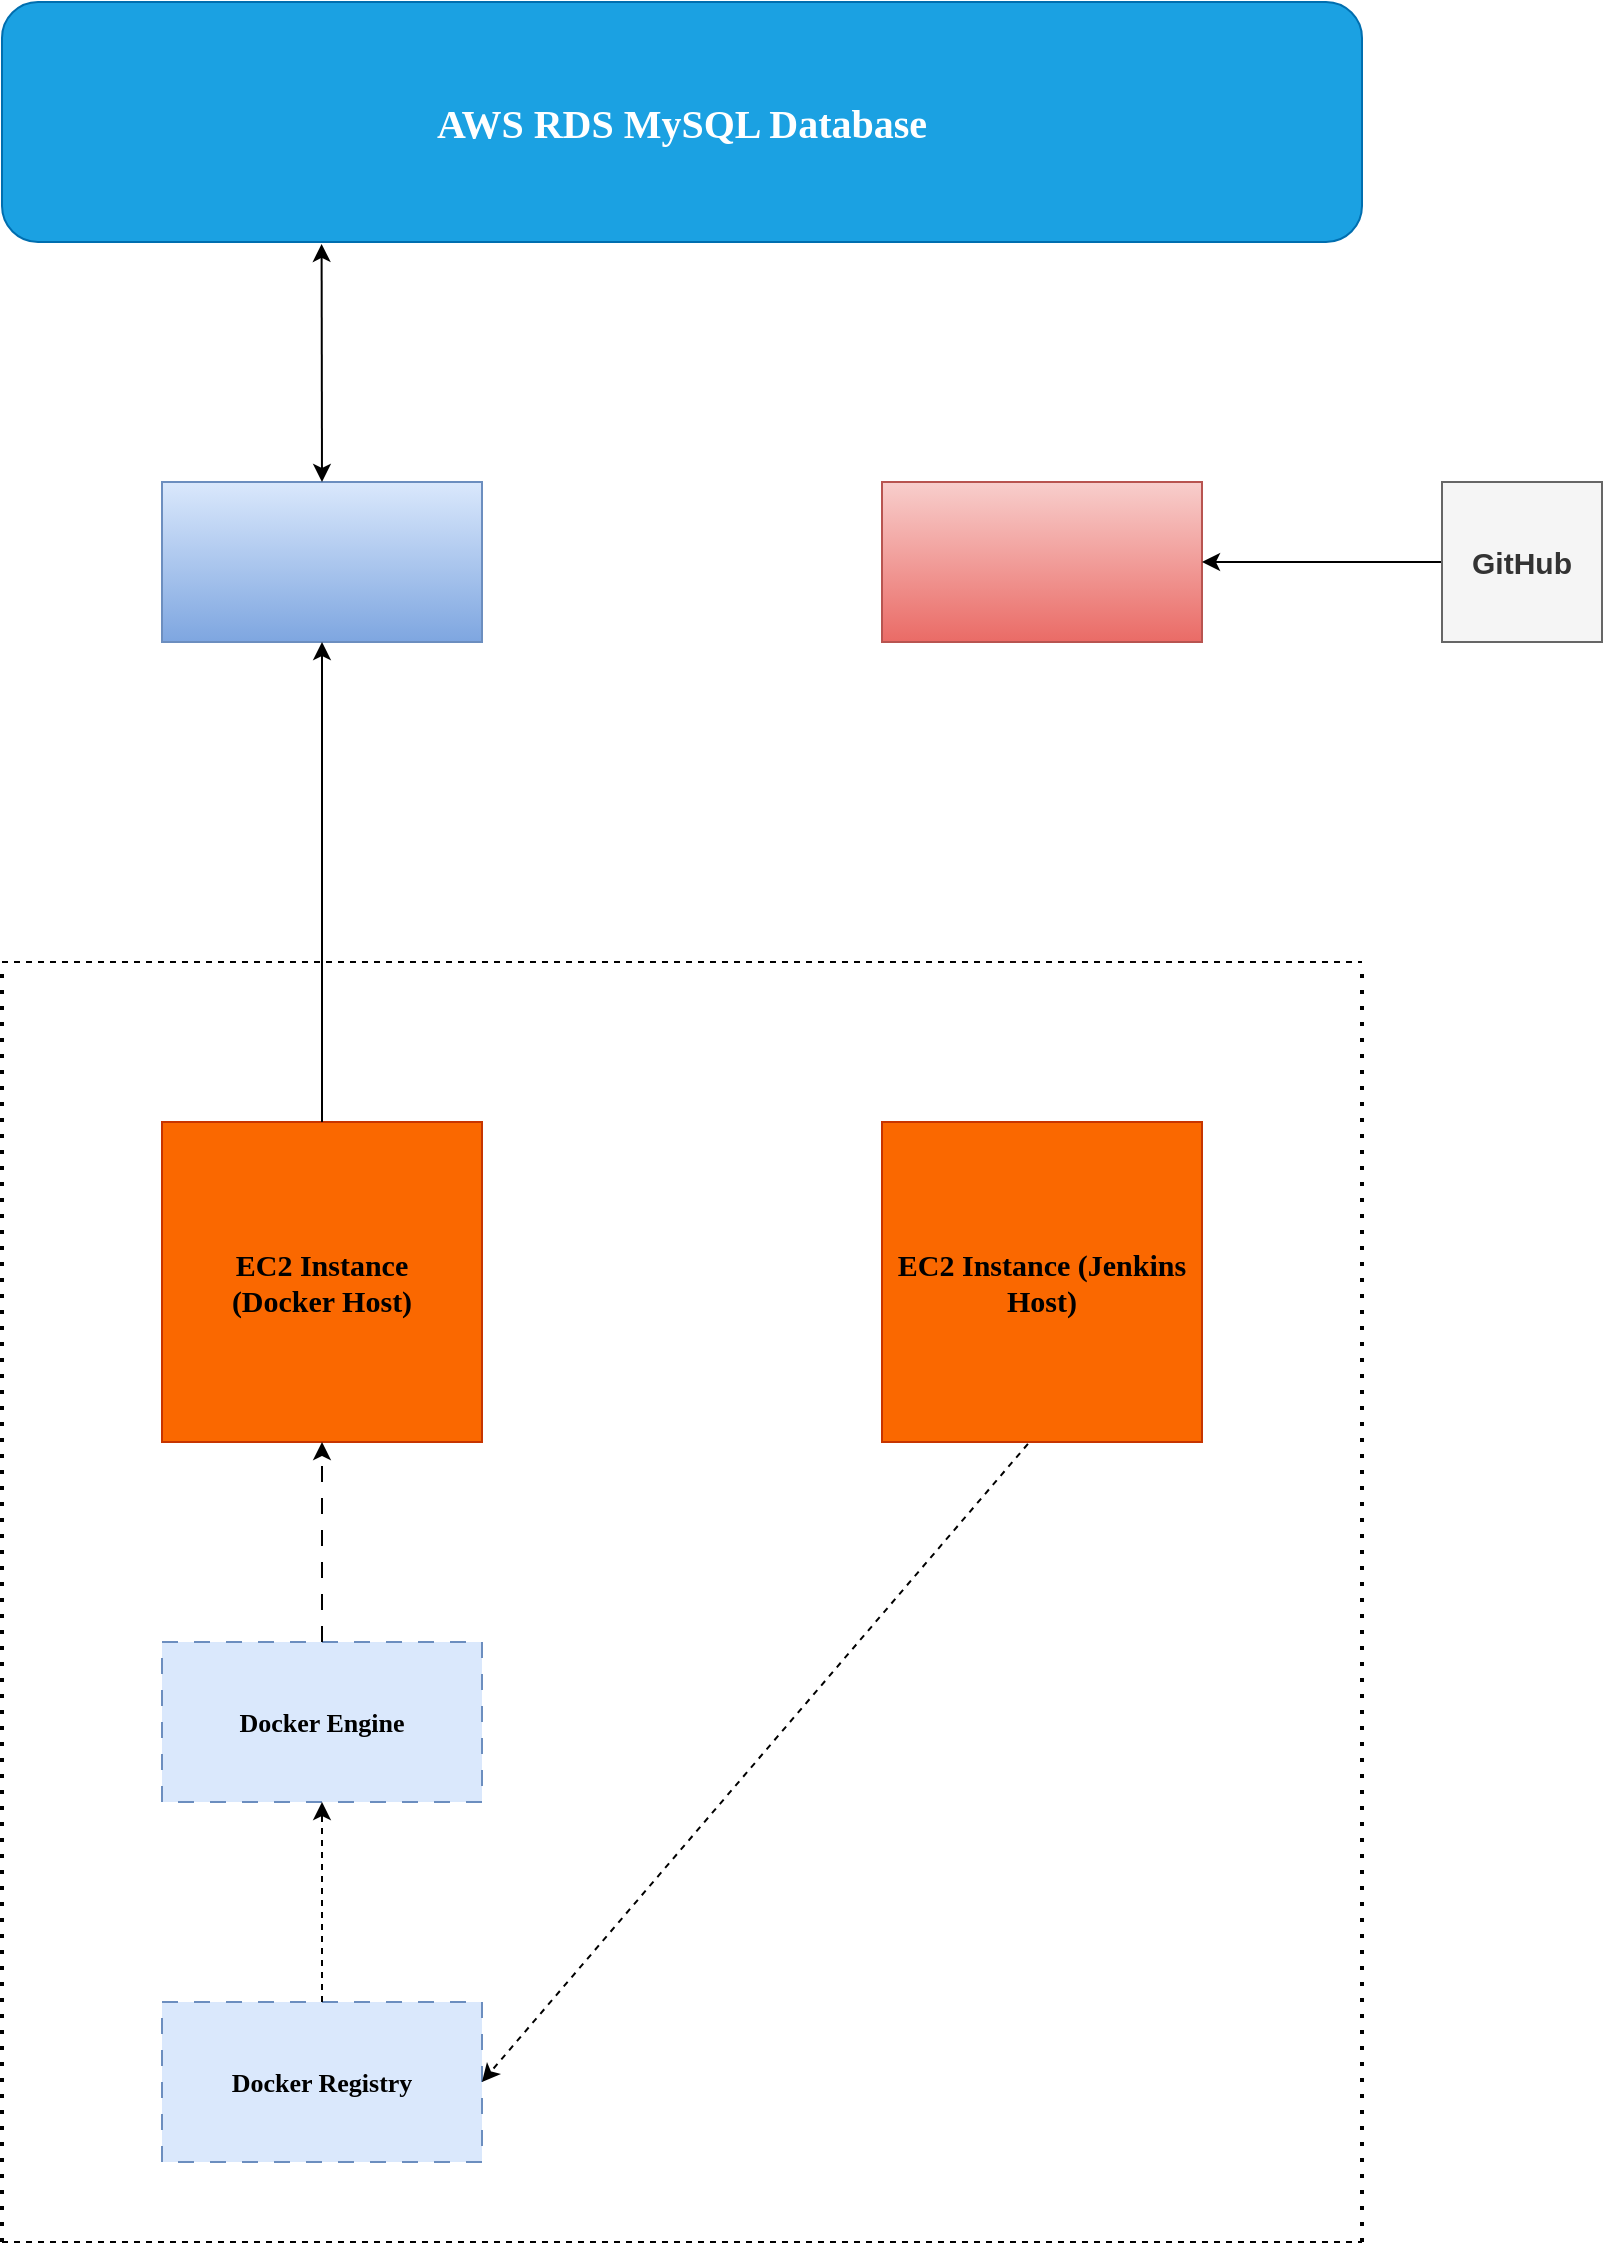 <mxfile version="21.6.1" type="github">
  <diagram name="Page-1" id="TKUgEypeXZtVD_vTuLhf">
    <mxGraphModel dx="880" dy="476" grid="1" gridSize="10" guides="1" tooltips="1" connect="1" arrows="1" fold="1" page="1" pageScale="1" pageWidth="850" pageHeight="1100" math="0" shadow="0">
      <root>
        <mxCell id="0" />
        <mxCell id="1" parent="0" />
        <mxCell id="yRp9nRc9tj9H9VYQN4a1-1" value="&lt;font style=&quot;font-size: 20px;&quot;&gt;AWS RDS MySQL Database&lt;/font&gt;" style="rounded=1;whiteSpace=wrap;html=1;fillColor=#1ba1e2;fontColor=#ffffff;strokeColor=#006EAF;fontFamily=Verdana;fontSize=20;fontStyle=1" vertex="1" parent="1">
          <mxGeometry x="80" y="40" width="680" height="120" as="geometry" />
        </mxCell>
        <mxCell id="yRp9nRc9tj9H9VYQN4a1-2" value="" style="rounded=0;whiteSpace=wrap;html=1;fillColor=#dae8fc;gradientColor=#7ea6e0;strokeColor=#6c8ebf;" vertex="1" parent="1">
          <mxGeometry x="160" y="280" width="160" height="80" as="geometry" />
        </mxCell>
        <mxCell id="yRp9nRc9tj9H9VYQN4a1-4" value="" style="rounded=0;whiteSpace=wrap;html=1;fillColor=#f8cecc;gradientColor=#ea6b66;strokeColor=#b85450;" vertex="1" parent="1">
          <mxGeometry x="520" y="280" width="160" height="80" as="geometry" />
        </mxCell>
        <mxCell id="yRp9nRc9tj9H9VYQN4a1-5" value="" style="endArrow=none;dashed=1;html=1;dashPattern=1 3;strokeWidth=2;rounded=0;" edge="1" parent="1">
          <mxGeometry width="50" height="50" relative="1" as="geometry">
            <mxPoint x="80" y="1160" as="sourcePoint" />
            <mxPoint x="80" y="520" as="targetPoint" />
            <Array as="points">
              <mxPoint x="80" y="660" />
            </Array>
          </mxGeometry>
        </mxCell>
        <mxCell id="yRp9nRc9tj9H9VYQN4a1-6" value="" style="endArrow=none;dashed=1;html=1;dashPattern=1 3;strokeWidth=2;rounded=0;" edge="1" parent="1">
          <mxGeometry width="50" height="50" relative="1" as="geometry">
            <mxPoint x="760" y="1160" as="sourcePoint" />
            <mxPoint x="760" y="520" as="targetPoint" />
            <Array as="points">
              <mxPoint x="760" y="660" />
            </Array>
          </mxGeometry>
        </mxCell>
        <mxCell id="yRp9nRc9tj9H9VYQN4a1-7" value="" style="endArrow=none;dashed=1;html=1;rounded=0;" edge="1" parent="1">
          <mxGeometry width="50" height="50" relative="1" as="geometry">
            <mxPoint x="80" y="520" as="sourcePoint" />
            <mxPoint x="760" y="520" as="targetPoint" />
          </mxGeometry>
        </mxCell>
        <mxCell id="yRp9nRc9tj9H9VYQN4a1-8" value="" style="endArrow=none;dashed=1;html=1;rounded=0;" edge="1" parent="1">
          <mxGeometry width="50" height="50" relative="1" as="geometry">
            <mxPoint x="80" y="1160" as="sourcePoint" />
            <mxPoint x="760" y="1160" as="targetPoint" />
          </mxGeometry>
        </mxCell>
        <mxCell id="yRp9nRc9tj9H9VYQN4a1-9" value="&lt;font face=&quot;Verdana&quot; style=&quot;font-size: 15px;&quot;&gt;&lt;b&gt;EC2 Instance &lt;br&gt;(Docker Host)&lt;/b&gt;&lt;/font&gt;" style="whiteSpace=wrap;html=1;aspect=fixed;fillColor=#fa6800;fontColor=#000000;strokeColor=#C73500;align=center;" vertex="1" parent="1">
          <mxGeometry x="160" y="600" width="160" height="160" as="geometry" />
        </mxCell>
        <mxCell id="yRp9nRc9tj9H9VYQN4a1-10" value="&lt;b&gt;&lt;font face=&quot;Verdana&quot; style=&quot;font-size: 15px;&quot;&gt;EC2 Instance (Jenkins Host)&lt;/font&gt;&lt;/b&gt;" style="whiteSpace=wrap;html=1;aspect=fixed;fillColor=#fa6800;fontColor=#000000;strokeColor=#C73500;align=center;" vertex="1" parent="1">
          <mxGeometry x="520" y="600" width="160" height="160" as="geometry" />
        </mxCell>
        <mxCell id="yRp9nRc9tj9H9VYQN4a1-11" value="&lt;b&gt;&lt;font style=&quot;font-size: 13px;&quot; face=&quot;Verdana&quot;&gt;Docker Engine&lt;/font&gt;&lt;/b&gt;" style="rounded=0;whiteSpace=wrap;html=1;dashed=1;dashPattern=8 8;fillColor=#dae8fc;strokeColor=#6c8ebf;align=center;" vertex="1" parent="1">
          <mxGeometry x="160" y="860" width="160" height="80" as="geometry" />
        </mxCell>
        <mxCell id="yRp9nRc9tj9H9VYQN4a1-12" value="&lt;font size=&quot;1&quot; face=&quot;Verdana&quot;&gt;&lt;b style=&quot;font-size: 13px;&quot;&gt;Docker Registry&lt;/b&gt;&lt;/font&gt;" style="rounded=0;whiteSpace=wrap;html=1;dashed=1;dashPattern=8 8;fillColor=#dae8fc;strokeColor=#6c8ebf;" vertex="1" parent="1">
          <mxGeometry x="160" y="1040" width="160" height="80" as="geometry" />
        </mxCell>
        <mxCell id="yRp9nRc9tj9H9VYQN4a1-16" value="" style="endArrow=classic;startArrow=classic;html=1;rounded=0;exitX=0.5;exitY=0;exitDx=0;exitDy=0;entryX=0.235;entryY=1.008;entryDx=0;entryDy=0;entryPerimeter=0;" edge="1" parent="1" source="yRp9nRc9tj9H9VYQN4a1-2" target="yRp9nRc9tj9H9VYQN4a1-1">
          <mxGeometry width="50" height="50" relative="1" as="geometry">
            <mxPoint x="400" y="290" as="sourcePoint" />
            <mxPoint x="450" y="240" as="targetPoint" />
          </mxGeometry>
        </mxCell>
        <mxCell id="yRp9nRc9tj9H9VYQN4a1-22" value="" style="endArrow=classic;html=1;rounded=0;dashed=1;exitX=0.5;exitY=0;exitDx=0;exitDy=0;entryX=0.5;entryY=1;entryDx=0;entryDy=0;" edge="1" parent="1" source="yRp9nRc9tj9H9VYQN4a1-12" target="yRp9nRc9tj9H9VYQN4a1-11">
          <mxGeometry width="50" height="50" relative="1" as="geometry">
            <mxPoint x="400" y="890" as="sourcePoint" />
            <mxPoint x="280" y="1000" as="targetPoint" />
          </mxGeometry>
        </mxCell>
        <mxCell id="yRp9nRc9tj9H9VYQN4a1-23" value="" style="endArrow=classic;html=1;rounded=0;dashed=1;exitX=0.456;exitY=1.006;exitDx=0;exitDy=0;exitPerimeter=0;" edge="1" parent="1" source="yRp9nRc9tj9H9VYQN4a1-10">
          <mxGeometry width="50" height="50" relative="1" as="geometry">
            <mxPoint x="400" y="990" as="sourcePoint" />
            <mxPoint x="320" y="1080" as="targetPoint" />
          </mxGeometry>
        </mxCell>
        <mxCell id="yRp9nRc9tj9H9VYQN4a1-25" style="edgeStyle=orthogonalEdgeStyle;rounded=0;orthogonalLoop=1;jettySize=auto;html=1;entryX=1;entryY=0.5;entryDx=0;entryDy=0;" edge="1" parent="1" source="yRp9nRc9tj9H9VYQN4a1-24" target="yRp9nRc9tj9H9VYQN4a1-4">
          <mxGeometry relative="1" as="geometry" />
        </mxCell>
        <mxCell id="yRp9nRc9tj9H9VYQN4a1-24" value="&lt;font style=&quot;font-size: 15px;&quot;&gt;&lt;b&gt;GitHub&lt;/b&gt;&lt;/font&gt;" style="whiteSpace=wrap;html=1;aspect=fixed;fillColor=#f5f5f5;fontColor=#333333;strokeColor=#666666;align=center;" vertex="1" parent="1">
          <mxGeometry x="800" y="280" width="80" height="80" as="geometry" />
        </mxCell>
        <mxCell id="yRp9nRc9tj9H9VYQN4a1-26" value="" style="endArrow=classic;html=1;rounded=0;exitX=0.5;exitY=0;exitDx=0;exitDy=0;entryX=0.5;entryY=1;entryDx=0;entryDy=0;dashed=1;dashPattern=8 8;" edge="1" parent="1" source="yRp9nRc9tj9H9VYQN4a1-11" target="yRp9nRc9tj9H9VYQN4a1-9">
          <mxGeometry width="50" height="50" relative="1" as="geometry">
            <mxPoint x="350" y="760" as="sourcePoint" />
            <mxPoint x="400" y="710" as="targetPoint" />
          </mxGeometry>
        </mxCell>
        <mxCell id="yRp9nRc9tj9H9VYQN4a1-27" value="" style="endArrow=classic;html=1;rounded=0;entryX=0.5;entryY=1;entryDx=0;entryDy=0;exitX=0.5;exitY=0;exitDx=0;exitDy=0;" edge="1" parent="1" source="yRp9nRc9tj9H9VYQN4a1-9" target="yRp9nRc9tj9H9VYQN4a1-2">
          <mxGeometry width="50" height="50" relative="1" as="geometry">
            <mxPoint x="350" y="460" as="sourcePoint" />
            <mxPoint x="400" y="410" as="targetPoint" />
          </mxGeometry>
        </mxCell>
      </root>
    </mxGraphModel>
  </diagram>
</mxfile>
